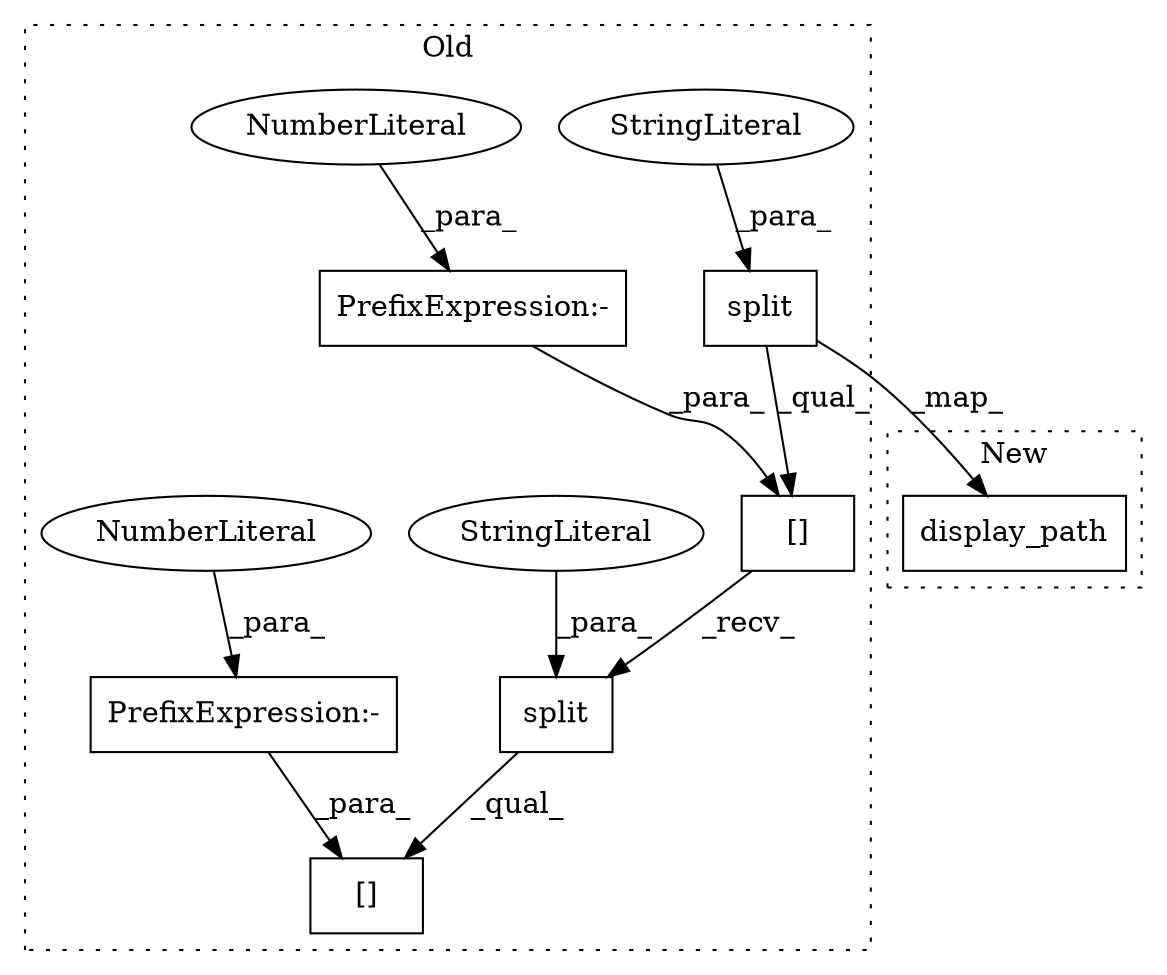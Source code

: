 digraph G {
subgraph cluster0 {
1 [label="split" a="32" s="59981,59990" l="6,1" shape="box"];
3 [label="[]" a="2" s="59971,59994" l="21,1" shape="box"];
4 [label="StringLiteral" a="45" s="59987" l="3" shape="ellipse"];
5 [label="PrefixExpression:-" a="38" s="59992" l="1" shape="box"];
6 [label="NumberLiteral" a="34" s="59993" l="1" shape="ellipse"];
7 [label="[]" a="2" s="59971,60009" l="36,1" shape="box"];
8 [label="split" a="32" s="59996,60005" l="6,1" shape="box"];
9 [label="StringLiteral" a="45" s="60002" l="3" shape="ellipse"];
10 [label="PrefixExpression:-" a="38" s="60007" l="1" shape="box"];
11 [label="NumberLiteral" a="34" s="60008" l="1" shape="ellipse"];
label = "Old";
style="dotted";
}
subgraph cluster1 {
2 [label="display_path" a="32" s="59860,59882" l="13,1" shape="box"];
label = "New";
style="dotted";
}
1 -> 3 [label="_qual_"];
1 -> 2 [label="_map_"];
3 -> 8 [label="_recv_"];
4 -> 1 [label="_para_"];
5 -> 3 [label="_para_"];
6 -> 5 [label="_para_"];
8 -> 7 [label="_qual_"];
9 -> 8 [label="_para_"];
10 -> 7 [label="_para_"];
11 -> 10 [label="_para_"];
}
